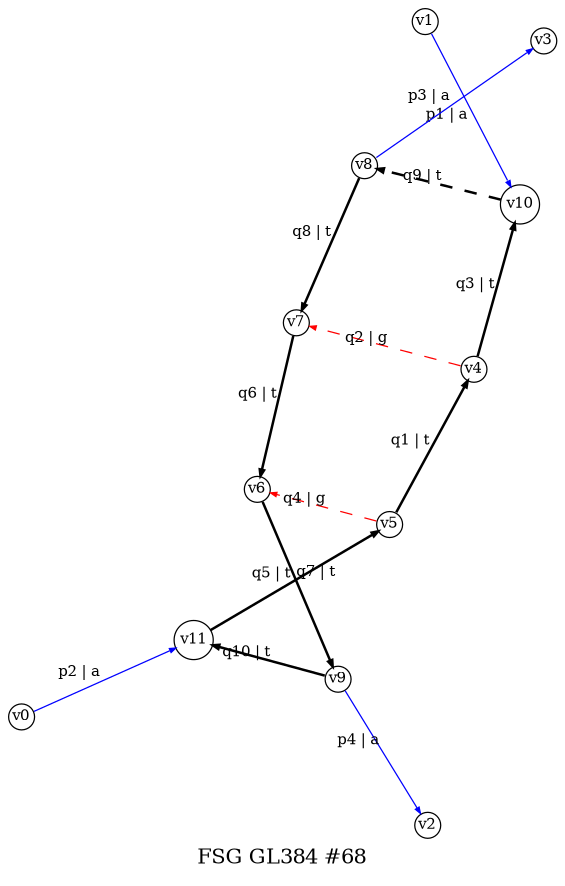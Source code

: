 digraph dot_68_0_GL384 {
label="FSG GL384 #68";
noverlap="scale"; layout="neato";
graph [ fontsize=10,ratio=1.5 ];
node [ fontsize=7,shape=circle,margin=0,height=0.01,penwidth=0.6 ];
edge [ fontsize=7,arrowsize=0.3,penwidth=0.6 ];
"v1" -> "v10" [label="p1 | a",color="blue",penwidth="0.6",style="solid"];
"v0" -> "v11" [label="p2 | a",color="blue",penwidth="0.6",style="solid"];
"v8" -> "v3" [label="p3 | a",color="blue",penwidth="0.6",style="solid"];
"v9" -> "v2" [label="p4 | a",color="blue",penwidth="0.6",style="solid"];
"v5" -> "v4" [label="q1 | t",color="black",penwidth="1.2",style="solid"];
"v4" -> "v7" [label="q2 | g",color="red",penwidth="0.6",style="dashed"];
"v4" -> "v10" [label="q3 | t",color="black",penwidth="1.2",style="solid"];
"v5" -> "v6" [label="q4 | g",color="red",penwidth="0.6",style="dashed"];
"v11" -> "v5" [label="q5 | t",color="black",penwidth="1.2",style="solid"];
"v7" -> "v6" [label="q6 | t",color="black",penwidth="1.2",style="solid"];
"v6" -> "v9" [label="q7 | t",color="black",penwidth="1.2",style="solid"];
"v8" -> "v7" [label="q8 | t",color="black",penwidth="1.2",style="solid"];
"v10" -> "v8" [label="q9 | t",color="black",penwidth="1.2",style="dashed"];
"v9" -> "v11" [label="q10 | t",color="black",penwidth="1.2",style="solid"];
}